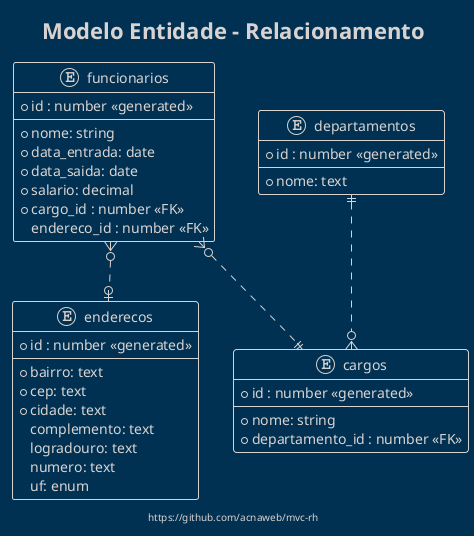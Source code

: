 @startuml
!theme blueprint

title Modelo Entidade - Relacionamento
footer https://github.com/acnaweb/mvc-rh

entity "funcionarios" as funcionario {
    *id : number <<generated>>
    --
    *nome: string
    *data_entrada: date
    *data_saida: date
    *salario: decimal
    *cargo_id : number <<FK>> 
    endereco_id : number <<FK>>  
}
entity "enderecos" as endereco {
    *id : number <<generated>>
    --
    *bairro: text
    *cep: text
    *cidade: text
    complemento: text
    logradouro: text
    numero: text
    uf: enum
}

entity "cargos" as cargo {
    *id : number <<generated>>
    --
    *nome: string
    *departamento_id : number <<FK>>  
}


entity "departamentos" as departamento {
    *id : number <<generated>>
    --
    *nome: text
}

funcionario }o..o| endereco
funcionario }o..|| cargo
departamento ||..o{ cargo

@enduml